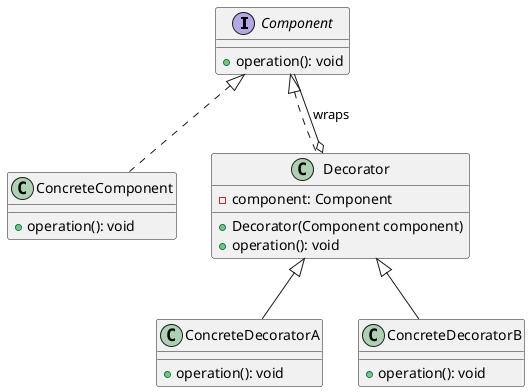 @startuml
interface Component {
    + operation(): void
}

class ConcreteComponent implements Component {
    + operation(): void
}

class Decorator implements Component {
    - component: Component
    + Decorator(Component component)
    + operation(): void
}

class ConcreteDecoratorA extends Decorator {
    + operation(): void
}

class ConcreteDecoratorB extends Decorator {
    + operation(): void
}

Decorator o-- Component : wraps

@enduml
